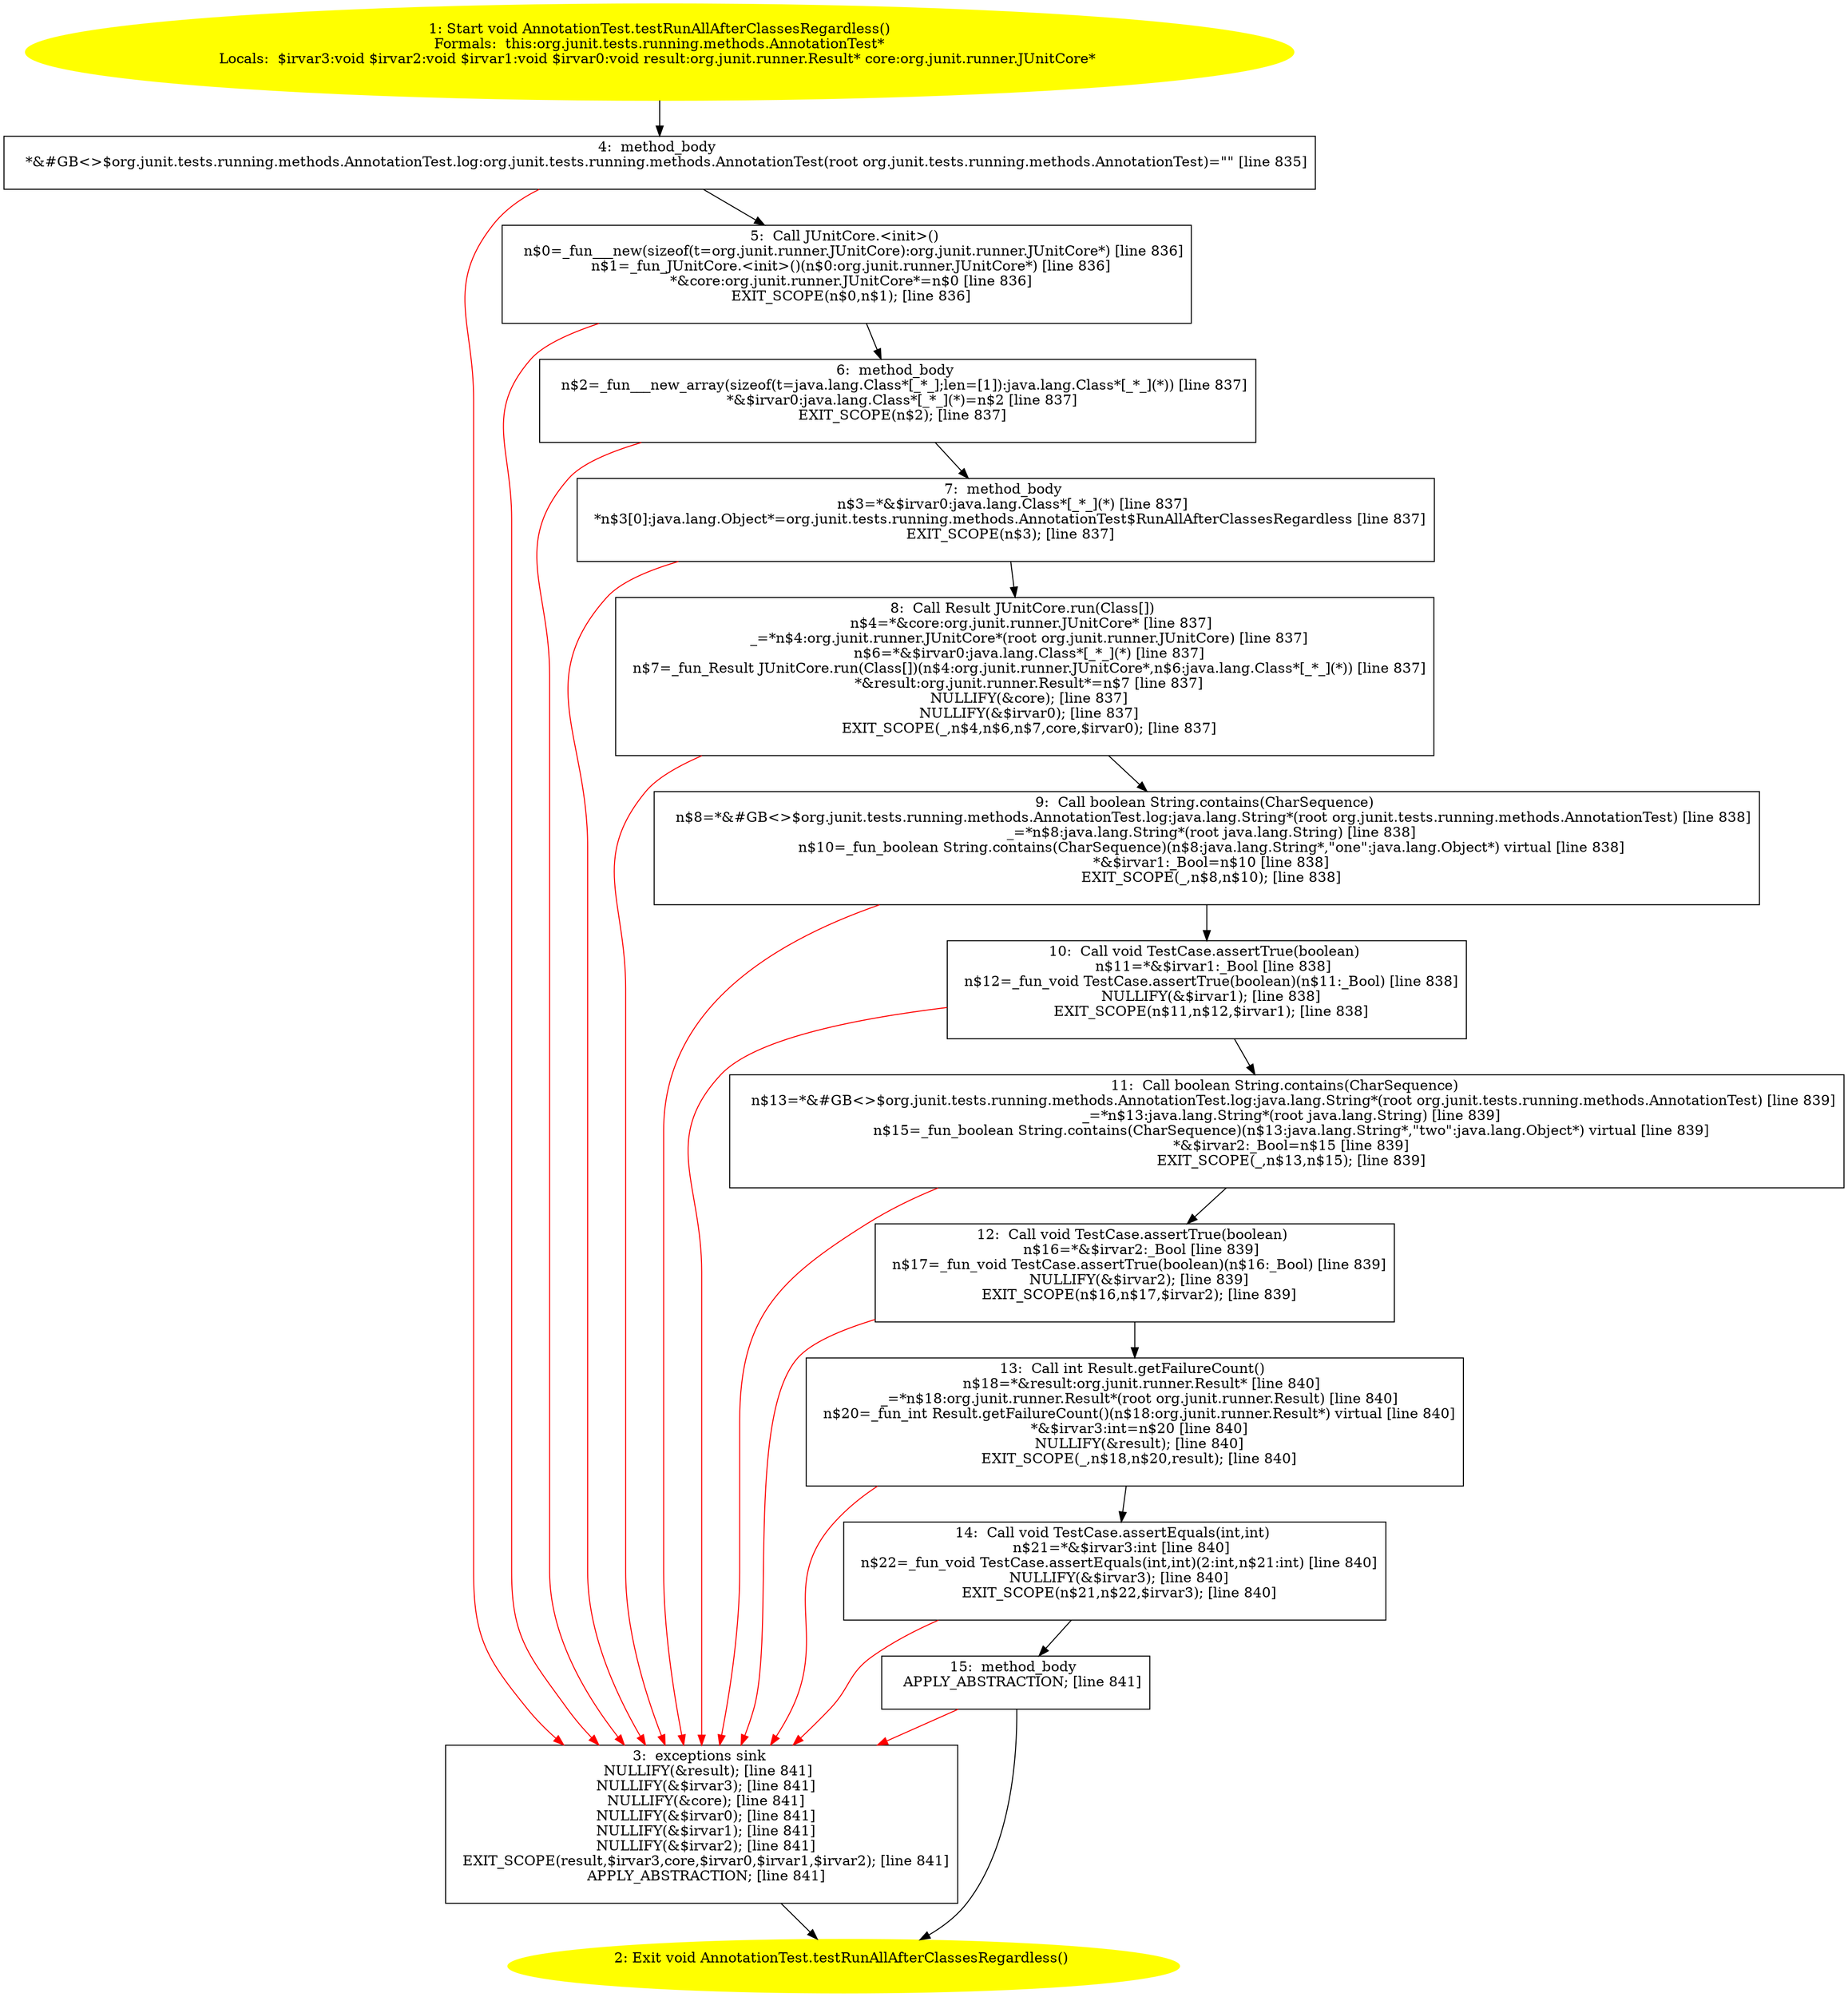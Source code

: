 /* @generated */
digraph cfg {
"org.junit.tests.running.methods.AnnotationTest.testRunAllAfterClassesRegardless():void.ed30755aa10a4866ffabb0d9aa29853d_1" [label="1: Start void AnnotationTest.testRunAllAfterClassesRegardless()\nFormals:  this:org.junit.tests.running.methods.AnnotationTest*\nLocals:  $irvar3:void $irvar2:void $irvar1:void $irvar0:void result:org.junit.runner.Result* core:org.junit.runner.JUnitCore* \n  " color=yellow style=filled]
	

	 "org.junit.tests.running.methods.AnnotationTest.testRunAllAfterClassesRegardless():void.ed30755aa10a4866ffabb0d9aa29853d_1" -> "org.junit.tests.running.methods.AnnotationTest.testRunAllAfterClassesRegardless():void.ed30755aa10a4866ffabb0d9aa29853d_4" ;
"org.junit.tests.running.methods.AnnotationTest.testRunAllAfterClassesRegardless():void.ed30755aa10a4866ffabb0d9aa29853d_2" [label="2: Exit void AnnotationTest.testRunAllAfterClassesRegardless() \n  " color=yellow style=filled]
	

"org.junit.tests.running.methods.AnnotationTest.testRunAllAfterClassesRegardless():void.ed30755aa10a4866ffabb0d9aa29853d_3" [label="3:  exceptions sink \n   NULLIFY(&result); [line 841]\n  NULLIFY(&$irvar3); [line 841]\n  NULLIFY(&core); [line 841]\n  NULLIFY(&$irvar0); [line 841]\n  NULLIFY(&$irvar1); [line 841]\n  NULLIFY(&$irvar2); [line 841]\n  EXIT_SCOPE(result,$irvar3,core,$irvar0,$irvar1,$irvar2); [line 841]\n  APPLY_ABSTRACTION; [line 841]\n " shape="box"]
	

	 "org.junit.tests.running.methods.AnnotationTest.testRunAllAfterClassesRegardless():void.ed30755aa10a4866ffabb0d9aa29853d_3" -> "org.junit.tests.running.methods.AnnotationTest.testRunAllAfterClassesRegardless():void.ed30755aa10a4866ffabb0d9aa29853d_2" ;
"org.junit.tests.running.methods.AnnotationTest.testRunAllAfterClassesRegardless():void.ed30755aa10a4866ffabb0d9aa29853d_4" [label="4:  method_body \n   *&#GB<>$org.junit.tests.running.methods.AnnotationTest.log:org.junit.tests.running.methods.AnnotationTest(root org.junit.tests.running.methods.AnnotationTest)=\"\" [line 835]\n " shape="box"]
	

	 "org.junit.tests.running.methods.AnnotationTest.testRunAllAfterClassesRegardless():void.ed30755aa10a4866ffabb0d9aa29853d_4" -> "org.junit.tests.running.methods.AnnotationTest.testRunAllAfterClassesRegardless():void.ed30755aa10a4866ffabb0d9aa29853d_5" ;
	 "org.junit.tests.running.methods.AnnotationTest.testRunAllAfterClassesRegardless():void.ed30755aa10a4866ffabb0d9aa29853d_4" -> "org.junit.tests.running.methods.AnnotationTest.testRunAllAfterClassesRegardless():void.ed30755aa10a4866ffabb0d9aa29853d_3" [color="red" ];
"org.junit.tests.running.methods.AnnotationTest.testRunAllAfterClassesRegardless():void.ed30755aa10a4866ffabb0d9aa29853d_5" [label="5:  Call JUnitCore.<init>() \n   n$0=_fun___new(sizeof(t=org.junit.runner.JUnitCore):org.junit.runner.JUnitCore*) [line 836]\n  n$1=_fun_JUnitCore.<init>()(n$0:org.junit.runner.JUnitCore*) [line 836]\n  *&core:org.junit.runner.JUnitCore*=n$0 [line 836]\n  EXIT_SCOPE(n$0,n$1); [line 836]\n " shape="box"]
	

	 "org.junit.tests.running.methods.AnnotationTest.testRunAllAfterClassesRegardless():void.ed30755aa10a4866ffabb0d9aa29853d_5" -> "org.junit.tests.running.methods.AnnotationTest.testRunAllAfterClassesRegardless():void.ed30755aa10a4866ffabb0d9aa29853d_6" ;
	 "org.junit.tests.running.methods.AnnotationTest.testRunAllAfterClassesRegardless():void.ed30755aa10a4866ffabb0d9aa29853d_5" -> "org.junit.tests.running.methods.AnnotationTest.testRunAllAfterClassesRegardless():void.ed30755aa10a4866ffabb0d9aa29853d_3" [color="red" ];
"org.junit.tests.running.methods.AnnotationTest.testRunAllAfterClassesRegardless():void.ed30755aa10a4866ffabb0d9aa29853d_6" [label="6:  method_body \n   n$2=_fun___new_array(sizeof(t=java.lang.Class*[_*_];len=[1]):java.lang.Class*[_*_](*)) [line 837]\n  *&$irvar0:java.lang.Class*[_*_](*)=n$2 [line 837]\n  EXIT_SCOPE(n$2); [line 837]\n " shape="box"]
	

	 "org.junit.tests.running.methods.AnnotationTest.testRunAllAfterClassesRegardless():void.ed30755aa10a4866ffabb0d9aa29853d_6" -> "org.junit.tests.running.methods.AnnotationTest.testRunAllAfterClassesRegardless():void.ed30755aa10a4866ffabb0d9aa29853d_7" ;
	 "org.junit.tests.running.methods.AnnotationTest.testRunAllAfterClassesRegardless():void.ed30755aa10a4866ffabb0d9aa29853d_6" -> "org.junit.tests.running.methods.AnnotationTest.testRunAllAfterClassesRegardless():void.ed30755aa10a4866ffabb0d9aa29853d_3" [color="red" ];
"org.junit.tests.running.methods.AnnotationTest.testRunAllAfterClassesRegardless():void.ed30755aa10a4866ffabb0d9aa29853d_7" [label="7:  method_body \n   n$3=*&$irvar0:java.lang.Class*[_*_](*) [line 837]\n  *n$3[0]:java.lang.Object*=org.junit.tests.running.methods.AnnotationTest$RunAllAfterClassesRegardless [line 837]\n  EXIT_SCOPE(n$3); [line 837]\n " shape="box"]
	

	 "org.junit.tests.running.methods.AnnotationTest.testRunAllAfterClassesRegardless():void.ed30755aa10a4866ffabb0d9aa29853d_7" -> "org.junit.tests.running.methods.AnnotationTest.testRunAllAfterClassesRegardless():void.ed30755aa10a4866ffabb0d9aa29853d_8" ;
	 "org.junit.tests.running.methods.AnnotationTest.testRunAllAfterClassesRegardless():void.ed30755aa10a4866ffabb0d9aa29853d_7" -> "org.junit.tests.running.methods.AnnotationTest.testRunAllAfterClassesRegardless():void.ed30755aa10a4866ffabb0d9aa29853d_3" [color="red" ];
"org.junit.tests.running.methods.AnnotationTest.testRunAllAfterClassesRegardless():void.ed30755aa10a4866ffabb0d9aa29853d_8" [label="8:  Call Result JUnitCore.run(Class[]) \n   n$4=*&core:org.junit.runner.JUnitCore* [line 837]\n  _=*n$4:org.junit.runner.JUnitCore*(root org.junit.runner.JUnitCore) [line 837]\n  n$6=*&$irvar0:java.lang.Class*[_*_](*) [line 837]\n  n$7=_fun_Result JUnitCore.run(Class[])(n$4:org.junit.runner.JUnitCore*,n$6:java.lang.Class*[_*_](*)) [line 837]\n  *&result:org.junit.runner.Result*=n$7 [line 837]\n  NULLIFY(&core); [line 837]\n  NULLIFY(&$irvar0); [line 837]\n  EXIT_SCOPE(_,n$4,n$6,n$7,core,$irvar0); [line 837]\n " shape="box"]
	

	 "org.junit.tests.running.methods.AnnotationTest.testRunAllAfterClassesRegardless():void.ed30755aa10a4866ffabb0d9aa29853d_8" -> "org.junit.tests.running.methods.AnnotationTest.testRunAllAfterClassesRegardless():void.ed30755aa10a4866ffabb0d9aa29853d_9" ;
	 "org.junit.tests.running.methods.AnnotationTest.testRunAllAfterClassesRegardless():void.ed30755aa10a4866ffabb0d9aa29853d_8" -> "org.junit.tests.running.methods.AnnotationTest.testRunAllAfterClassesRegardless():void.ed30755aa10a4866ffabb0d9aa29853d_3" [color="red" ];
"org.junit.tests.running.methods.AnnotationTest.testRunAllAfterClassesRegardless():void.ed30755aa10a4866ffabb0d9aa29853d_9" [label="9:  Call boolean String.contains(CharSequence) \n   n$8=*&#GB<>$org.junit.tests.running.methods.AnnotationTest.log:java.lang.String*(root org.junit.tests.running.methods.AnnotationTest) [line 838]\n  _=*n$8:java.lang.String*(root java.lang.String) [line 838]\n  n$10=_fun_boolean String.contains(CharSequence)(n$8:java.lang.String*,\"one\":java.lang.Object*) virtual [line 838]\n  *&$irvar1:_Bool=n$10 [line 838]\n  EXIT_SCOPE(_,n$8,n$10); [line 838]\n " shape="box"]
	

	 "org.junit.tests.running.methods.AnnotationTest.testRunAllAfterClassesRegardless():void.ed30755aa10a4866ffabb0d9aa29853d_9" -> "org.junit.tests.running.methods.AnnotationTest.testRunAllAfterClassesRegardless():void.ed30755aa10a4866ffabb0d9aa29853d_10" ;
	 "org.junit.tests.running.methods.AnnotationTest.testRunAllAfterClassesRegardless():void.ed30755aa10a4866ffabb0d9aa29853d_9" -> "org.junit.tests.running.methods.AnnotationTest.testRunAllAfterClassesRegardless():void.ed30755aa10a4866ffabb0d9aa29853d_3" [color="red" ];
"org.junit.tests.running.methods.AnnotationTest.testRunAllAfterClassesRegardless():void.ed30755aa10a4866ffabb0d9aa29853d_10" [label="10:  Call void TestCase.assertTrue(boolean) \n   n$11=*&$irvar1:_Bool [line 838]\n  n$12=_fun_void TestCase.assertTrue(boolean)(n$11:_Bool) [line 838]\n  NULLIFY(&$irvar1); [line 838]\n  EXIT_SCOPE(n$11,n$12,$irvar1); [line 838]\n " shape="box"]
	

	 "org.junit.tests.running.methods.AnnotationTest.testRunAllAfterClassesRegardless():void.ed30755aa10a4866ffabb0d9aa29853d_10" -> "org.junit.tests.running.methods.AnnotationTest.testRunAllAfterClassesRegardless():void.ed30755aa10a4866ffabb0d9aa29853d_11" ;
	 "org.junit.tests.running.methods.AnnotationTest.testRunAllAfterClassesRegardless():void.ed30755aa10a4866ffabb0d9aa29853d_10" -> "org.junit.tests.running.methods.AnnotationTest.testRunAllAfterClassesRegardless():void.ed30755aa10a4866ffabb0d9aa29853d_3" [color="red" ];
"org.junit.tests.running.methods.AnnotationTest.testRunAllAfterClassesRegardless():void.ed30755aa10a4866ffabb0d9aa29853d_11" [label="11:  Call boolean String.contains(CharSequence) \n   n$13=*&#GB<>$org.junit.tests.running.methods.AnnotationTest.log:java.lang.String*(root org.junit.tests.running.methods.AnnotationTest) [line 839]\n  _=*n$13:java.lang.String*(root java.lang.String) [line 839]\n  n$15=_fun_boolean String.contains(CharSequence)(n$13:java.lang.String*,\"two\":java.lang.Object*) virtual [line 839]\n  *&$irvar2:_Bool=n$15 [line 839]\n  EXIT_SCOPE(_,n$13,n$15); [line 839]\n " shape="box"]
	

	 "org.junit.tests.running.methods.AnnotationTest.testRunAllAfterClassesRegardless():void.ed30755aa10a4866ffabb0d9aa29853d_11" -> "org.junit.tests.running.methods.AnnotationTest.testRunAllAfterClassesRegardless():void.ed30755aa10a4866ffabb0d9aa29853d_12" ;
	 "org.junit.tests.running.methods.AnnotationTest.testRunAllAfterClassesRegardless():void.ed30755aa10a4866ffabb0d9aa29853d_11" -> "org.junit.tests.running.methods.AnnotationTest.testRunAllAfterClassesRegardless():void.ed30755aa10a4866ffabb0d9aa29853d_3" [color="red" ];
"org.junit.tests.running.methods.AnnotationTest.testRunAllAfterClassesRegardless():void.ed30755aa10a4866ffabb0d9aa29853d_12" [label="12:  Call void TestCase.assertTrue(boolean) \n   n$16=*&$irvar2:_Bool [line 839]\n  n$17=_fun_void TestCase.assertTrue(boolean)(n$16:_Bool) [line 839]\n  NULLIFY(&$irvar2); [line 839]\n  EXIT_SCOPE(n$16,n$17,$irvar2); [line 839]\n " shape="box"]
	

	 "org.junit.tests.running.methods.AnnotationTest.testRunAllAfterClassesRegardless():void.ed30755aa10a4866ffabb0d9aa29853d_12" -> "org.junit.tests.running.methods.AnnotationTest.testRunAllAfterClassesRegardless():void.ed30755aa10a4866ffabb0d9aa29853d_13" ;
	 "org.junit.tests.running.methods.AnnotationTest.testRunAllAfterClassesRegardless():void.ed30755aa10a4866ffabb0d9aa29853d_12" -> "org.junit.tests.running.methods.AnnotationTest.testRunAllAfterClassesRegardless():void.ed30755aa10a4866ffabb0d9aa29853d_3" [color="red" ];
"org.junit.tests.running.methods.AnnotationTest.testRunAllAfterClassesRegardless():void.ed30755aa10a4866ffabb0d9aa29853d_13" [label="13:  Call int Result.getFailureCount() \n   n$18=*&result:org.junit.runner.Result* [line 840]\n  _=*n$18:org.junit.runner.Result*(root org.junit.runner.Result) [line 840]\n  n$20=_fun_int Result.getFailureCount()(n$18:org.junit.runner.Result*) virtual [line 840]\n  *&$irvar3:int=n$20 [line 840]\n  NULLIFY(&result); [line 840]\n  EXIT_SCOPE(_,n$18,n$20,result); [line 840]\n " shape="box"]
	

	 "org.junit.tests.running.methods.AnnotationTest.testRunAllAfterClassesRegardless():void.ed30755aa10a4866ffabb0d9aa29853d_13" -> "org.junit.tests.running.methods.AnnotationTest.testRunAllAfterClassesRegardless():void.ed30755aa10a4866ffabb0d9aa29853d_14" ;
	 "org.junit.tests.running.methods.AnnotationTest.testRunAllAfterClassesRegardless():void.ed30755aa10a4866ffabb0d9aa29853d_13" -> "org.junit.tests.running.methods.AnnotationTest.testRunAllAfterClassesRegardless():void.ed30755aa10a4866ffabb0d9aa29853d_3" [color="red" ];
"org.junit.tests.running.methods.AnnotationTest.testRunAllAfterClassesRegardless():void.ed30755aa10a4866ffabb0d9aa29853d_14" [label="14:  Call void TestCase.assertEquals(int,int) \n   n$21=*&$irvar3:int [line 840]\n  n$22=_fun_void TestCase.assertEquals(int,int)(2:int,n$21:int) [line 840]\n  NULLIFY(&$irvar3); [line 840]\n  EXIT_SCOPE(n$21,n$22,$irvar3); [line 840]\n " shape="box"]
	

	 "org.junit.tests.running.methods.AnnotationTest.testRunAllAfterClassesRegardless():void.ed30755aa10a4866ffabb0d9aa29853d_14" -> "org.junit.tests.running.methods.AnnotationTest.testRunAllAfterClassesRegardless():void.ed30755aa10a4866ffabb0d9aa29853d_15" ;
	 "org.junit.tests.running.methods.AnnotationTest.testRunAllAfterClassesRegardless():void.ed30755aa10a4866ffabb0d9aa29853d_14" -> "org.junit.tests.running.methods.AnnotationTest.testRunAllAfterClassesRegardless():void.ed30755aa10a4866ffabb0d9aa29853d_3" [color="red" ];
"org.junit.tests.running.methods.AnnotationTest.testRunAllAfterClassesRegardless():void.ed30755aa10a4866ffabb0d9aa29853d_15" [label="15:  method_body \n   APPLY_ABSTRACTION; [line 841]\n " shape="box"]
	

	 "org.junit.tests.running.methods.AnnotationTest.testRunAllAfterClassesRegardless():void.ed30755aa10a4866ffabb0d9aa29853d_15" -> "org.junit.tests.running.methods.AnnotationTest.testRunAllAfterClassesRegardless():void.ed30755aa10a4866ffabb0d9aa29853d_2" ;
	 "org.junit.tests.running.methods.AnnotationTest.testRunAllAfterClassesRegardless():void.ed30755aa10a4866ffabb0d9aa29853d_15" -> "org.junit.tests.running.methods.AnnotationTest.testRunAllAfterClassesRegardless():void.ed30755aa10a4866ffabb0d9aa29853d_3" [color="red" ];
}
